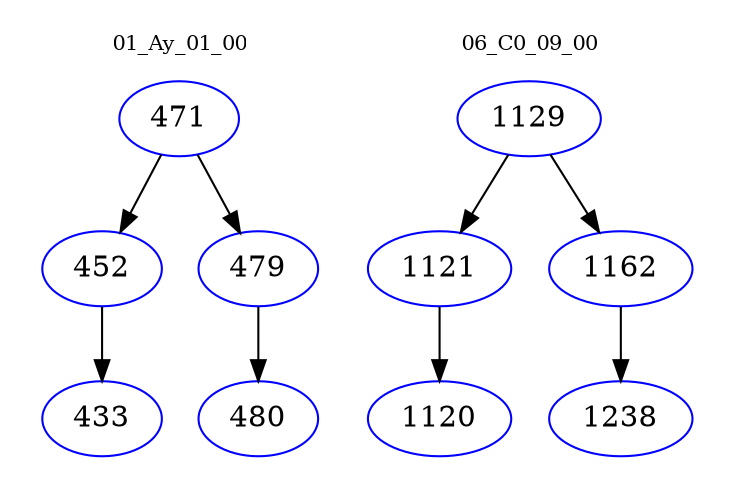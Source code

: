 digraph{
subgraph cluster_0 {
color = white
label = "01_Ay_01_00";
fontsize=10;
T0_471 [label="471", color="blue"]
T0_471 -> T0_452 [color="black"]
T0_452 [label="452", color="blue"]
T0_452 -> T0_433 [color="black"]
T0_433 [label="433", color="blue"]
T0_471 -> T0_479 [color="black"]
T0_479 [label="479", color="blue"]
T0_479 -> T0_480 [color="black"]
T0_480 [label="480", color="blue"]
}
subgraph cluster_1 {
color = white
label = "06_C0_09_00";
fontsize=10;
T1_1129 [label="1129", color="blue"]
T1_1129 -> T1_1121 [color="black"]
T1_1121 [label="1121", color="blue"]
T1_1121 -> T1_1120 [color="black"]
T1_1120 [label="1120", color="blue"]
T1_1129 -> T1_1162 [color="black"]
T1_1162 [label="1162", color="blue"]
T1_1162 -> T1_1238 [color="black"]
T1_1238 [label="1238", color="blue"]
}
}
